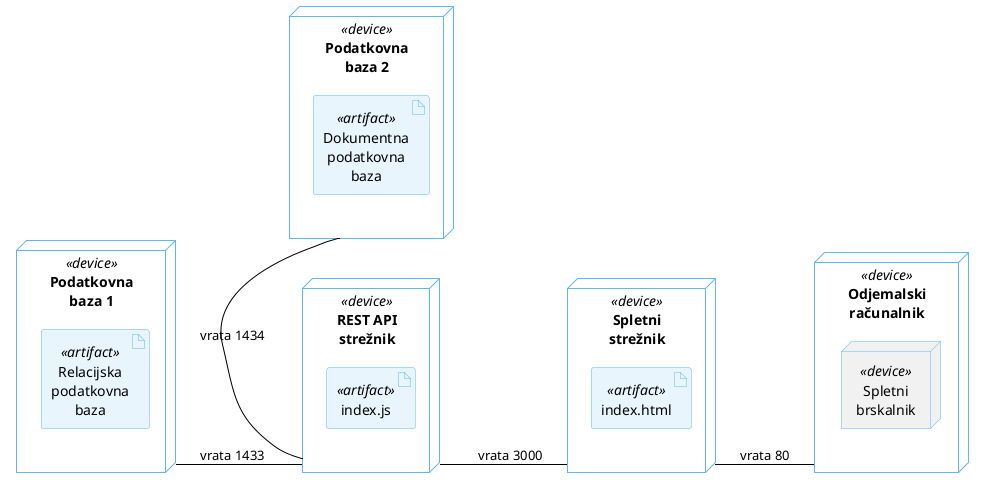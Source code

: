 @startuml
skinparam backgroundcolor transparent
skinparam defaultTextAlignment center

skinparam ArrowColor black
skinparam artifact {
  backgroundcolor #e8f5fd
  bordercolor #5FB8EC
}
skinparam node {
  bordercolor #5FB8EC
}
left to right direction
node "Odjemalski\nračunalnik" as Odjemalec <<device>> {
  node "Spletni\nbrskalnik" as Brskalnik <<device>> {
  }
}
node "Podatkovna\nbaza 1" as PB <<device>> {
  artifact "Relacijska\npodatkovna\nbaza" AS RelPB <<artifact>>
}
node "Podatkovna\nbaza 2" as PB2 <<device>> {
  artifact "Dokumentna\npodatkovna\nbaza" AS DocPB <<artifact>>
}
node "Spletni\nstrežnik" as SpletniStreznik <<device>> {
  artifact "index.html" as Index <<artifact>>
}
node "REST API\nstrežnik" as ApiStreznik <<device>> {
  artifact "index.js" as Index2 <<artifact>>
}

ApiStreznik -up- PB : vrata 1433
ApiStreznik -right- PB2 : vrata 1434
SpletniStreznik -up- ApiStreznik : vrata 3000
SpletniStreznik -down- Odjemalec : vrata 80
@enduml